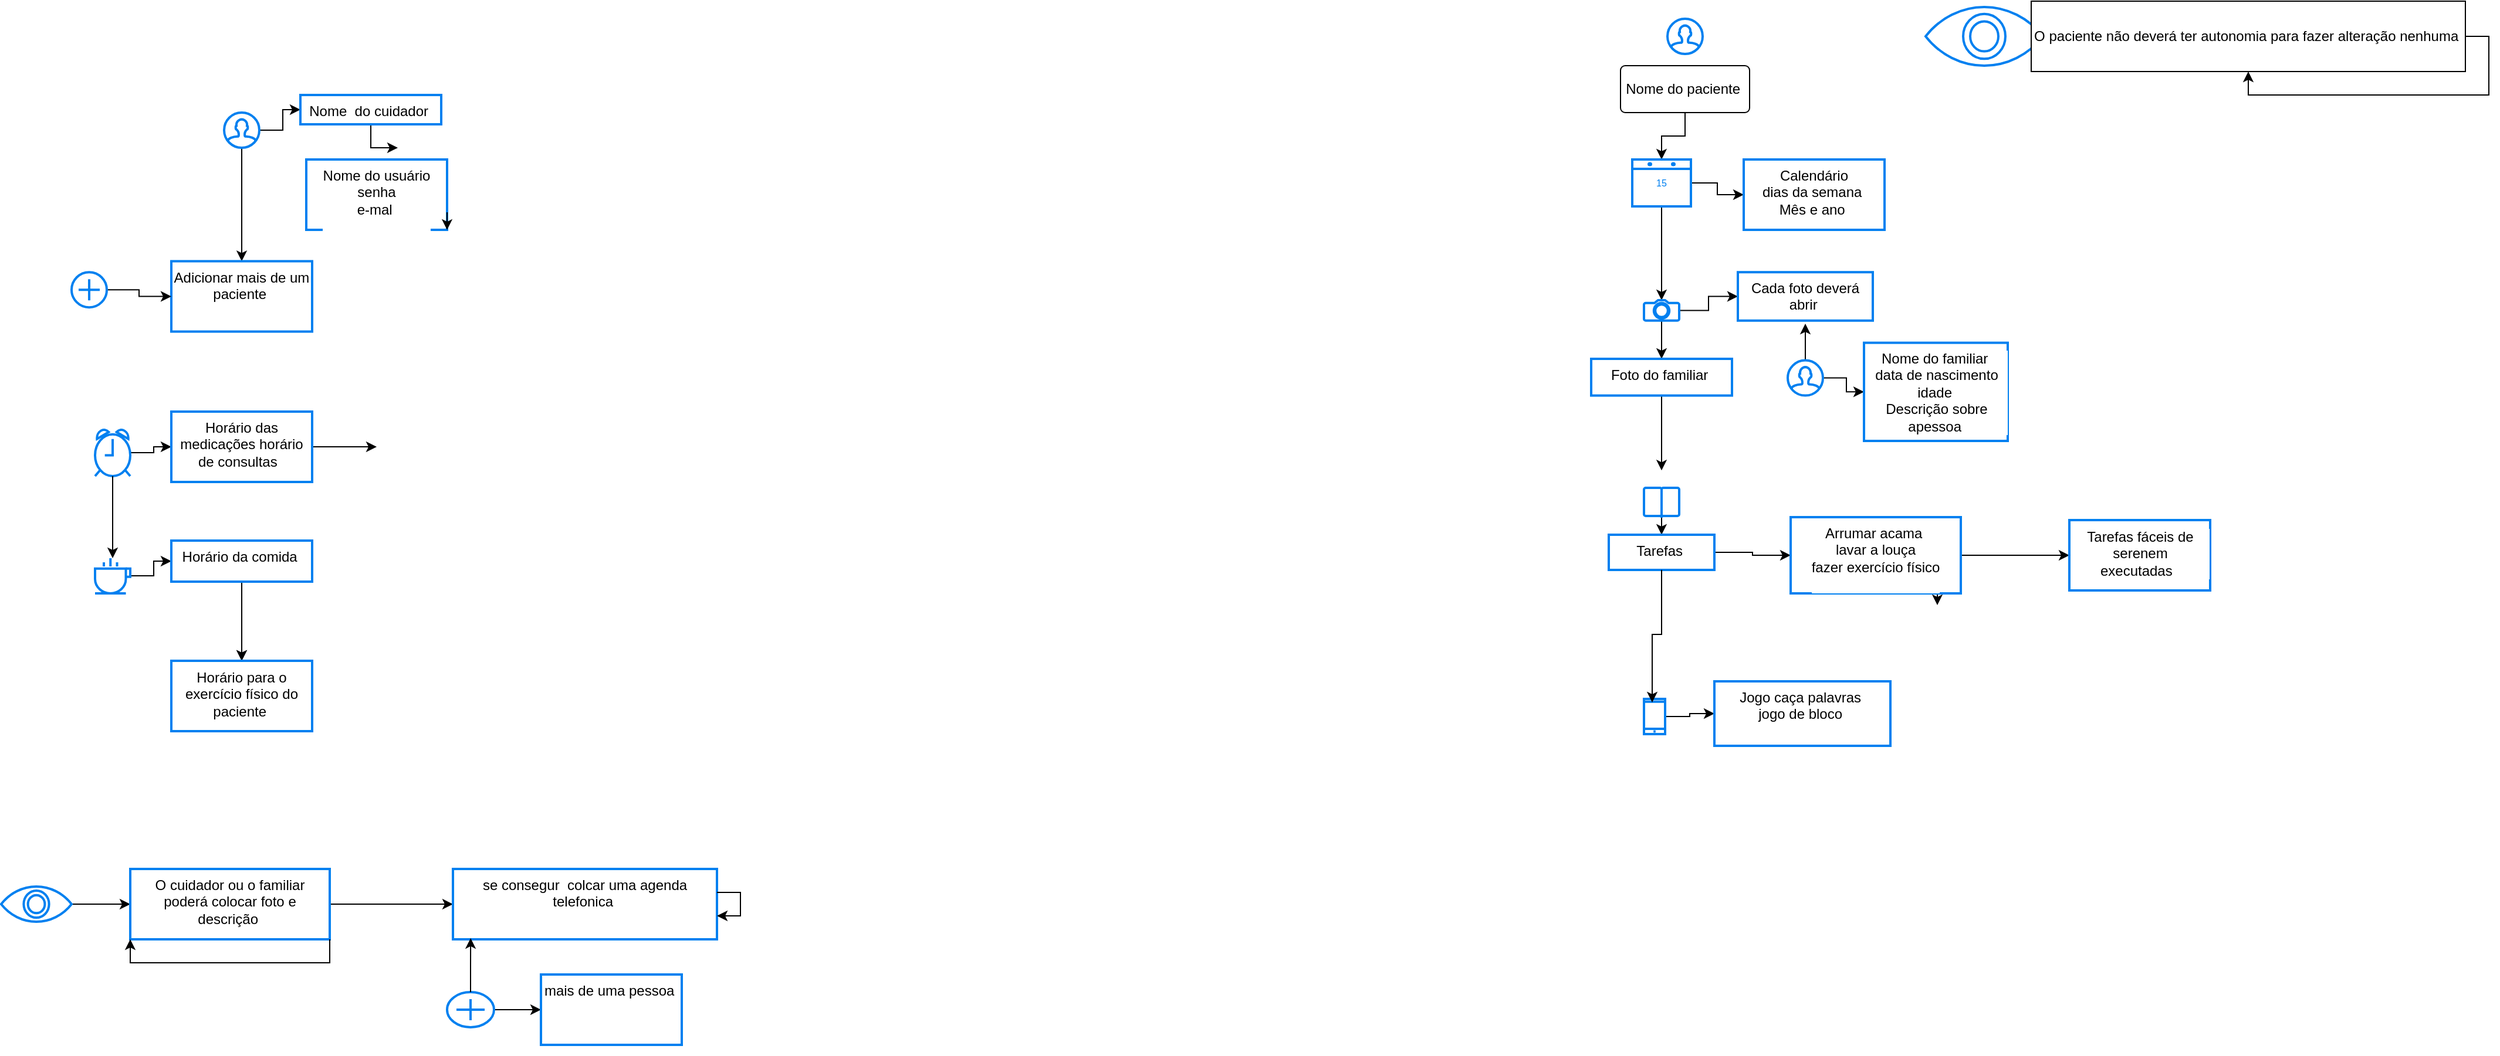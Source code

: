 <mxfile version="24.0.8" type="google">
  <diagram name="Página-1" id="hxsZDPSTjRtgYDcOidaS">
    <mxGraphModel grid="1" page="1" gridSize="10" guides="1" tooltips="1" connect="1" arrows="1" fold="1" pageScale="1" pageWidth="827" pageHeight="1169" math="0" shadow="0">
      <root>
        <mxCell id="0" />
        <mxCell id="1" parent="0" />
        <mxCell id="MfyGxMfv8yEpjNBOvZTB-1" value="" style="html=1;verticalLabelPosition=bottom;align=center;labelBackgroundColor=#ffffff;verticalAlign=top;strokeWidth=2;strokeColor=#0080F0;shadow=0;dashed=0;shape=mxgraph.ios7.icons.user;" vertex="1" parent="1">
          <mxGeometry x="40" y="50" width="30" height="30" as="geometry" />
        </mxCell>
        <mxCell id="MfyGxMfv8yEpjNBOvZTB-4" style="edgeStyle=orthogonalEdgeStyle;rounded=0;orthogonalLoop=1;jettySize=auto;html=1;exitX=0.5;exitY=1;exitDx=0;exitDy=0;" edge="1" parent="1" source="MfyGxMfv8yEpjNBOvZTB-2" target="MfyGxMfv8yEpjNBOvZTB-5">
          <mxGeometry relative="1" as="geometry">
            <mxPoint x="55" y="160" as="targetPoint" />
          </mxGeometry>
        </mxCell>
        <mxCell id="MfyGxMfv8yEpjNBOvZTB-2" value="Nome do paciente&amp;nbsp;" style="rounded=1;arcSize=10;whiteSpace=wrap;html=1;align=center;" vertex="1" parent="1">
          <mxGeometry y="90" width="110" height="40" as="geometry" />
        </mxCell>
        <mxCell id="MfyGxMfv8yEpjNBOvZTB-7" value="" style="edgeStyle=orthogonalEdgeStyle;rounded=0;orthogonalLoop=1;jettySize=auto;html=1;" edge="1" parent="1" source="MfyGxMfv8yEpjNBOvZTB-5" target="MfyGxMfv8yEpjNBOvZTB-6">
          <mxGeometry relative="1" as="geometry" />
        </mxCell>
        <mxCell id="MfyGxMfv8yEpjNBOvZTB-8" style="edgeStyle=orthogonalEdgeStyle;rounded=0;orthogonalLoop=1;jettySize=auto;html=1;" edge="1" parent="1" source="MfyGxMfv8yEpjNBOvZTB-5" target="MfyGxMfv8yEpjNBOvZTB-9">
          <mxGeometry relative="1" as="geometry">
            <mxPoint x="35" y="270" as="targetPoint" />
          </mxGeometry>
        </mxCell>
        <mxCell id="MfyGxMfv8yEpjNBOvZTB-5" value="" style="html=1;verticalLabelPosition=bottom;align=center;labelBackgroundColor=#ffffff;verticalAlign=top;strokeWidth=2;strokeColor=#0080F0;shadow=0;dashed=0;shape=mxgraph.ios7.icons.calendar;" vertex="1" parent="1">
          <mxGeometry x="10" y="170" width="50" height="40" as="geometry" />
        </mxCell>
        <mxCell id="MfyGxMfv8yEpjNBOvZTB-6" value="Calendário&lt;div&gt;dias da semana&amp;nbsp;&lt;/div&gt;&lt;div&gt;Mês e ano&amp;nbsp;&lt;/div&gt;" style="whiteSpace=wrap;html=1;verticalAlign=top;strokeColor=#0080F0;labelBackgroundColor=#ffffff;strokeWidth=2;shadow=0;dashed=0;" vertex="1" parent="1">
          <mxGeometry x="105" y="170" width="120" height="60" as="geometry" />
        </mxCell>
        <mxCell id="MfyGxMfv8yEpjNBOvZTB-11" value="" style="edgeStyle=orthogonalEdgeStyle;rounded=0;orthogonalLoop=1;jettySize=auto;html=1;" edge="1" parent="1" source="MfyGxMfv8yEpjNBOvZTB-9" target="MfyGxMfv8yEpjNBOvZTB-10">
          <mxGeometry relative="1" as="geometry" />
        </mxCell>
        <mxCell id="MfyGxMfv8yEpjNBOvZTB-15" value="" style="edgeStyle=orthogonalEdgeStyle;rounded=0;orthogonalLoop=1;jettySize=auto;html=1;" edge="1" parent="1" source="MfyGxMfv8yEpjNBOvZTB-9" target="MfyGxMfv8yEpjNBOvZTB-14">
          <mxGeometry relative="1" as="geometry" />
        </mxCell>
        <mxCell id="MfyGxMfv8yEpjNBOvZTB-9" value="" style="html=1;verticalLabelPosition=bottom;align=center;labelBackgroundColor=#ffffff;verticalAlign=top;strokeWidth=2;strokeColor=#0080F0;shadow=0;dashed=0;shape=mxgraph.ios7.icons.camera;" vertex="1" parent="1">
          <mxGeometry x="20" y="290" width="30" height="17.4" as="geometry" />
        </mxCell>
        <mxCell id="MfyGxMfv8yEpjNBOvZTB-20" style="edgeStyle=orthogonalEdgeStyle;rounded=0;orthogonalLoop=1;jettySize=auto;html=1;" edge="1" parent="1" source="MfyGxMfv8yEpjNBOvZTB-10">
          <mxGeometry relative="1" as="geometry">
            <mxPoint x="35" y="435.15" as="targetPoint" />
          </mxGeometry>
        </mxCell>
        <mxCell id="MfyGxMfv8yEpjNBOvZTB-10" value="Foto do familiar&amp;nbsp;" style="whiteSpace=wrap;html=1;verticalAlign=top;strokeColor=#0080F0;labelBackgroundColor=#ffffff;strokeWidth=2;shadow=0;dashed=0;" vertex="1" parent="1">
          <mxGeometry x="-25" y="340" width="120" height="31.3" as="geometry" />
        </mxCell>
        <mxCell id="MfyGxMfv8yEpjNBOvZTB-14" value="Cada foto deverá abrir&amp;nbsp;" style="whiteSpace=wrap;html=1;verticalAlign=top;strokeColor=#0080F0;labelBackgroundColor=#ffffff;strokeWidth=2;shadow=0;dashed=0;" vertex="1" parent="1">
          <mxGeometry x="100" y="266.1" width="115" height="41.3" as="geometry" />
        </mxCell>
        <mxCell id="MfyGxMfv8yEpjNBOvZTB-17" style="edgeStyle=orthogonalEdgeStyle;rounded=0;orthogonalLoop=1;jettySize=auto;html=1;" edge="1" parent="1" source="MfyGxMfv8yEpjNBOvZTB-16">
          <mxGeometry relative="1" as="geometry">
            <mxPoint x="157.5" y="310" as="targetPoint" />
          </mxGeometry>
        </mxCell>
        <mxCell id="MfyGxMfv8yEpjNBOvZTB-19" value="" style="edgeStyle=orthogonalEdgeStyle;rounded=0;orthogonalLoop=1;jettySize=auto;html=1;" edge="1" parent="1" source="MfyGxMfv8yEpjNBOvZTB-16" target="MfyGxMfv8yEpjNBOvZTB-18">
          <mxGeometry relative="1" as="geometry" />
        </mxCell>
        <mxCell id="MfyGxMfv8yEpjNBOvZTB-16" value="" style="html=1;verticalLabelPosition=bottom;align=center;labelBackgroundColor=#ffffff;verticalAlign=top;strokeWidth=2;strokeColor=#0080F0;shadow=0;dashed=0;shape=mxgraph.ios7.icons.user;" vertex="1" parent="1">
          <mxGeometry x="142.5" y="341.3" width="30" height="30" as="geometry" />
        </mxCell>
        <mxCell id="MfyGxMfv8yEpjNBOvZTB-18" value="Nome do familiar&amp;nbsp;&lt;div&gt;data de nascimento idade&amp;nbsp;&lt;/div&gt;&lt;div&gt;Descrição sobre apessoa&amp;nbsp;&lt;/div&gt;" style="whiteSpace=wrap;html=1;verticalAlign=top;strokeColor=#0080F0;labelBackgroundColor=#ffffff;strokeWidth=2;shadow=0;dashed=0;" vertex="1" parent="1">
          <mxGeometry x="207.5" y="326.3" width="122.5" height="83.7" as="geometry" />
        </mxCell>
        <mxCell id="MfyGxMfv8yEpjNBOvZTB-24" value="" style="edgeStyle=orthogonalEdgeStyle;rounded=0;orthogonalLoop=1;jettySize=auto;html=1;" edge="1" parent="1" source="MfyGxMfv8yEpjNBOvZTB-22" target="MfyGxMfv8yEpjNBOvZTB-23">
          <mxGeometry relative="1" as="geometry" />
        </mxCell>
        <mxCell id="MfyGxMfv8yEpjNBOvZTB-22" value="" style="html=1;verticalLabelPosition=bottom;align=center;labelBackgroundColor=#ffffff;verticalAlign=top;strokeWidth=2;strokeColor=#0080F0;shadow=0;dashed=0;shape=mxgraph.ios7.icons.book;" vertex="1" parent="1">
          <mxGeometry x="20" y="450" width="30" height="25.5" as="geometry" />
        </mxCell>
        <mxCell id="MfyGxMfv8yEpjNBOvZTB-26" value="" style="edgeStyle=orthogonalEdgeStyle;rounded=0;orthogonalLoop=1;jettySize=auto;html=1;" edge="1" parent="1" source="MfyGxMfv8yEpjNBOvZTB-23" target="MfyGxMfv8yEpjNBOvZTB-25">
          <mxGeometry relative="1" as="geometry" />
        </mxCell>
        <mxCell id="MfyGxMfv8yEpjNBOvZTB-23" value="Tarefas&amp;nbsp;" style="whiteSpace=wrap;html=1;verticalAlign=top;strokeColor=#0080F0;labelBackgroundColor=#ffffff;strokeWidth=2;shadow=0;dashed=0;" vertex="1" parent="1">
          <mxGeometry x="-10" y="490" width="90" height="30" as="geometry" />
        </mxCell>
        <mxCell id="MfyGxMfv8yEpjNBOvZTB-27" style="edgeStyle=orthogonalEdgeStyle;rounded=0;orthogonalLoop=1;jettySize=auto;html=1;exitX=1;exitY=1;exitDx=0;exitDy=0;" edge="1" parent="1" source="MfyGxMfv8yEpjNBOvZTB-25">
          <mxGeometry relative="1" as="geometry">
            <mxPoint x="270" y="550" as="targetPoint" />
          </mxGeometry>
        </mxCell>
        <mxCell id="MfyGxMfv8yEpjNBOvZTB-29" value="" style="edgeStyle=orthogonalEdgeStyle;rounded=0;orthogonalLoop=1;jettySize=auto;html=1;" edge="1" parent="1" source="MfyGxMfv8yEpjNBOvZTB-25" target="MfyGxMfv8yEpjNBOvZTB-28">
          <mxGeometry relative="1" as="geometry" />
        </mxCell>
        <mxCell id="MfyGxMfv8yEpjNBOvZTB-25" value="Arrumar acama&amp;nbsp;&lt;div&gt;lavar a louça&lt;/div&gt;&lt;div&gt;fazer exercício físico&lt;/div&gt;&lt;div&gt;&amp;nbsp;&amp;nbsp;&lt;/div&gt;" style="whiteSpace=wrap;html=1;verticalAlign=top;strokeColor=#0080F0;labelBackgroundColor=#ffffff;strokeWidth=2;shadow=0;dashed=0;" vertex="1" parent="1">
          <mxGeometry x="145" y="475" width="145" height="65" as="geometry" />
        </mxCell>
        <mxCell id="MfyGxMfv8yEpjNBOvZTB-28" value="Tarefas fáceis de serenem executadas&amp;nbsp;&amp;nbsp;" style="whiteSpace=wrap;html=1;verticalAlign=top;strokeColor=#0080F0;labelBackgroundColor=#ffffff;strokeWidth=2;shadow=0;dashed=0;" vertex="1" parent="1">
          <mxGeometry x="382.5" y="477.5" width="120" height="60" as="geometry" />
        </mxCell>
        <mxCell id="MfyGxMfv8yEpjNBOvZTB-35" value="" style="edgeStyle=orthogonalEdgeStyle;rounded=0;orthogonalLoop=1;jettySize=auto;html=1;" edge="1" parent="1" source="MfyGxMfv8yEpjNBOvZTB-32" target="MfyGxMfv8yEpjNBOvZTB-34">
          <mxGeometry relative="1" as="geometry" />
        </mxCell>
        <mxCell id="MfyGxMfv8yEpjNBOvZTB-32" value="" style="html=1;verticalLabelPosition=bottom;align=center;labelBackgroundColor=#ffffff;verticalAlign=top;strokeWidth=2;strokeColor=#0080F0;shadow=0;dashed=0;shape=mxgraph.ios7.icons.smartphone;" vertex="1" parent="1">
          <mxGeometry x="20" y="630" width="18" height="30" as="geometry" />
        </mxCell>
        <mxCell id="MfyGxMfv8yEpjNBOvZTB-33" style="edgeStyle=orthogonalEdgeStyle;rounded=0;orthogonalLoop=1;jettySize=auto;html=1;exitX=0.5;exitY=1;exitDx=0;exitDy=0;entryX=0.389;entryY=0.1;entryDx=0;entryDy=0;entryPerimeter=0;" edge="1" parent="1" source="MfyGxMfv8yEpjNBOvZTB-23" target="MfyGxMfv8yEpjNBOvZTB-32">
          <mxGeometry relative="1" as="geometry" />
        </mxCell>
        <mxCell id="MfyGxMfv8yEpjNBOvZTB-34" value="Jogo caça palavras&amp;nbsp;&lt;div&gt;jogo de bloco&amp;nbsp;&lt;/div&gt;" style="whiteSpace=wrap;html=1;verticalAlign=top;strokeColor=#0080F0;labelBackgroundColor=#ffffff;strokeWidth=2;shadow=0;dashed=0;" vertex="1" parent="1">
          <mxGeometry x="80" y="615" width="150" height="55" as="geometry" />
        </mxCell>
        <mxCell id="MfyGxMfv8yEpjNBOvZTB-36" value="" style="html=1;verticalLabelPosition=bottom;align=center;labelBackgroundColor=#ffffff;verticalAlign=top;strokeWidth=2;strokeColor=#0080F0;shadow=0;dashed=0;shape=mxgraph.ios7.icons.eye;" vertex="1" parent="1">
          <mxGeometry x="260" y="40" width="100" height="50" as="geometry" />
        </mxCell>
        <mxCell id="MfyGxMfv8yEpjNBOvZTB-37" value="O paciente não deverá ter autonomia para fazer alteração nenhuma&amp;nbsp;" style="whiteSpace=wrap;html=1;" vertex="1" parent="1">
          <mxGeometry x="350" y="35" width="370" height="60" as="geometry" />
        </mxCell>
        <mxCell id="MfyGxMfv8yEpjNBOvZTB-39" style="edgeStyle=orthogonalEdgeStyle;rounded=0;orthogonalLoop=1;jettySize=auto;html=1;exitX=1;exitY=0.5;exitDx=0;exitDy=0;" edge="1" parent="1" source="MfyGxMfv8yEpjNBOvZTB-37" target="MfyGxMfv8yEpjNBOvZTB-37">
          <mxGeometry relative="1" as="geometry" />
        </mxCell>
        <mxCell id="MfyGxMfv8yEpjNBOvZTB-43" value="" style="edgeStyle=orthogonalEdgeStyle;rounded=0;orthogonalLoop=1;jettySize=auto;html=1;" edge="1" parent="1" source="MfyGxMfv8yEpjNBOvZTB-41" target="MfyGxMfv8yEpjNBOvZTB-42">
          <mxGeometry relative="1" as="geometry" />
        </mxCell>
        <mxCell id="MfyGxMfv8yEpjNBOvZTB-56" value="" style="edgeStyle=orthogonalEdgeStyle;rounded=0;orthogonalLoop=1;jettySize=auto;html=1;" edge="1" parent="1" source="MfyGxMfv8yEpjNBOvZTB-41" target="MfyGxMfv8yEpjNBOvZTB-55">
          <mxGeometry relative="1" as="geometry" />
        </mxCell>
        <mxCell id="MfyGxMfv8yEpjNBOvZTB-41" value="" style="html=1;verticalLabelPosition=bottom;align=center;labelBackgroundColor=#ffffff;verticalAlign=top;strokeWidth=2;strokeColor=#0080F0;shadow=0;dashed=0;shape=mxgraph.ios7.icons.user;" vertex="1" parent="1">
          <mxGeometry x="-1190" y="130" width="30" height="30" as="geometry" />
        </mxCell>
        <mxCell id="MfyGxMfv8yEpjNBOvZTB-45" value="" style="edgeStyle=orthogonalEdgeStyle;rounded=0;orthogonalLoop=1;jettySize=auto;html=1;" edge="1" parent="1" source="MfyGxMfv8yEpjNBOvZTB-42">
          <mxGeometry relative="1" as="geometry">
            <mxPoint x="-1042.5" y="160" as="targetPoint" />
          </mxGeometry>
        </mxCell>
        <mxCell id="MfyGxMfv8yEpjNBOvZTB-42" value="Nome&amp;nbsp; do cuidador&amp;nbsp;" style="whiteSpace=wrap;html=1;verticalAlign=top;strokeColor=#0080F0;labelBackgroundColor=#ffffff;strokeWidth=2;shadow=0;dashed=0;" vertex="1" parent="1">
          <mxGeometry x="-1125" y="115" width="120" height="25" as="geometry" />
        </mxCell>
        <mxCell id="MfyGxMfv8yEpjNBOvZTB-52" value="" style="edgeStyle=orthogonalEdgeStyle;rounded=0;orthogonalLoop=1;jettySize=auto;html=1;" edge="1" parent="1" target="MfyGxMfv8yEpjNBOvZTB-51">
          <mxGeometry relative="1" as="geometry">
            <mxPoint x="-1042.5" y="180" as="sourcePoint" />
          </mxGeometry>
        </mxCell>
        <mxCell id="MfyGxMfv8yEpjNBOvZTB-51" value="Nome do usuário&lt;div&gt;senha&lt;/div&gt;&lt;div&gt;e-mal&amp;nbsp;&lt;/div&gt;&lt;div&gt;&lt;br&gt;&lt;/div&gt;" style="whiteSpace=wrap;html=1;verticalAlign=top;strokeColor=#0080F0;labelBackgroundColor=#ffffff;strokeWidth=2;shadow=0;dashed=0;" vertex="1" parent="1">
          <mxGeometry x="-1120" y="170" width="120" height="60" as="geometry" />
        </mxCell>
        <mxCell id="MfyGxMfv8yEpjNBOvZTB-54" style="edgeStyle=orthogonalEdgeStyle;rounded=0;orthogonalLoop=1;jettySize=auto;html=1;exitX=1;exitY=0.75;exitDx=0;exitDy=0;entryX=1;entryY=1;entryDx=0;entryDy=0;" edge="1" parent="1" source="MfyGxMfv8yEpjNBOvZTB-51" target="MfyGxMfv8yEpjNBOvZTB-51">
          <mxGeometry relative="1" as="geometry" />
        </mxCell>
        <mxCell id="MfyGxMfv8yEpjNBOvZTB-55" value="Adicionar mais de um paciente&amp;nbsp;" style="whiteSpace=wrap;html=1;verticalAlign=top;strokeColor=#0080F0;labelBackgroundColor=#ffffff;strokeWidth=2;shadow=0;dashed=0;" vertex="1" parent="1">
          <mxGeometry x="-1235" y="256.75" width="120" height="60" as="geometry" />
        </mxCell>
        <mxCell id="MfyGxMfv8yEpjNBOvZTB-58" value="" style="edgeStyle=orthogonalEdgeStyle;rounded=0;orthogonalLoop=1;jettySize=auto;html=1;" edge="1" parent="1" source="MfyGxMfv8yEpjNBOvZTB-57" target="MfyGxMfv8yEpjNBOvZTB-55">
          <mxGeometry relative="1" as="geometry" />
        </mxCell>
        <mxCell id="MfyGxMfv8yEpjNBOvZTB-57" value="" style="html=1;verticalLabelPosition=bottom;align=center;labelBackgroundColor=#ffffff;verticalAlign=top;strokeWidth=2;strokeColor=#0080F0;shadow=0;dashed=0;shape=mxgraph.ios7.icons.add;" vertex="1" parent="1">
          <mxGeometry x="-1320" y="266.1" width="30" height="30" as="geometry" />
        </mxCell>
        <mxCell id="MfyGxMfv8yEpjNBOvZTB-59" style="edgeStyle=orthogonalEdgeStyle;rounded=0;orthogonalLoop=1;jettySize=auto;html=1;exitX=0.5;exitY=1;exitDx=0;exitDy=0;" edge="1" parent="1" source="MfyGxMfv8yEpjNBOvZTB-55" target="MfyGxMfv8yEpjNBOvZTB-55">
          <mxGeometry relative="1" as="geometry" />
        </mxCell>
        <mxCell id="MfyGxMfv8yEpjNBOvZTB-63" value="" style="edgeStyle=orthogonalEdgeStyle;rounded=0;orthogonalLoop=1;jettySize=auto;html=1;" edge="1" parent="1" source="MfyGxMfv8yEpjNBOvZTB-60" target="MfyGxMfv8yEpjNBOvZTB-62">
          <mxGeometry relative="1" as="geometry" />
        </mxCell>
        <mxCell id="MfyGxMfv8yEpjNBOvZTB-60" value="" style="html=1;verticalLabelPosition=bottom;align=center;labelBackgroundColor=#ffffff;verticalAlign=top;strokeWidth=2;strokeColor=#0080F0;shadow=0;dashed=0;shape=mxgraph.ios7.icons.alarm_clock;" vertex="1" parent="1">
          <mxGeometry x="-1300" y="400" width="30" height="40" as="geometry" />
        </mxCell>
        <mxCell id="MfyGxMfv8yEpjNBOvZTB-64" style="edgeStyle=orthogonalEdgeStyle;rounded=0;orthogonalLoop=1;jettySize=auto;html=1;exitX=1;exitY=0.5;exitDx=0;exitDy=0;" edge="1" parent="1" source="MfyGxMfv8yEpjNBOvZTB-62">
          <mxGeometry relative="1" as="geometry">
            <mxPoint x="-1060" y="415" as="targetPoint" />
          </mxGeometry>
        </mxCell>
        <mxCell id="MfyGxMfv8yEpjNBOvZTB-62" value="Horário das medicações horário de consultas&amp;nbsp;&amp;nbsp;" style="whiteSpace=wrap;html=1;verticalAlign=top;strokeColor=#0080F0;labelBackgroundColor=#ffffff;strokeWidth=2;shadow=0;dashed=0;" vertex="1" parent="1">
          <mxGeometry x="-1235" y="385" width="120" height="60" as="geometry" />
        </mxCell>
        <mxCell id="MfyGxMfv8yEpjNBOvZTB-68" value="" style="edgeStyle=orthogonalEdgeStyle;rounded=0;orthogonalLoop=1;jettySize=auto;html=1;" edge="1" parent="1" source="MfyGxMfv8yEpjNBOvZTB-65" target="MfyGxMfv8yEpjNBOvZTB-67">
          <mxGeometry relative="1" as="geometry" />
        </mxCell>
        <mxCell id="MfyGxMfv8yEpjNBOvZTB-65" value="" style="html=1;verticalLabelPosition=bottom;align=center;labelBackgroundColor=#ffffff;verticalAlign=top;strokeWidth=2;strokeColor=#0080F0;shadow=0;dashed=0;shape=mxgraph.ios7.icons.cup;" vertex="1" parent="1">
          <mxGeometry x="-1300" y="510" width="30" height="30" as="geometry" />
        </mxCell>
        <mxCell id="MfyGxMfv8yEpjNBOvZTB-66" style="edgeStyle=orthogonalEdgeStyle;rounded=0;orthogonalLoop=1;jettySize=auto;html=1;entryX=0.5;entryY=0;entryDx=0;entryDy=0;entryPerimeter=0;" edge="1" parent="1" source="MfyGxMfv8yEpjNBOvZTB-60" target="MfyGxMfv8yEpjNBOvZTB-65">
          <mxGeometry relative="1" as="geometry" />
        </mxCell>
        <mxCell id="MfyGxMfv8yEpjNBOvZTB-71" value="" style="edgeStyle=orthogonalEdgeStyle;rounded=0;orthogonalLoop=1;jettySize=auto;html=1;" edge="1" parent="1" source="MfyGxMfv8yEpjNBOvZTB-67">
          <mxGeometry relative="1" as="geometry">
            <mxPoint x="-1175" y="597.5" as="targetPoint" />
          </mxGeometry>
        </mxCell>
        <mxCell id="MfyGxMfv8yEpjNBOvZTB-73" value="" style="edgeStyle=orthogonalEdgeStyle;rounded=0;orthogonalLoop=1;jettySize=auto;html=1;" edge="1" parent="1" source="MfyGxMfv8yEpjNBOvZTB-67" target="MfyGxMfv8yEpjNBOvZTB-72">
          <mxGeometry relative="1" as="geometry" />
        </mxCell>
        <mxCell id="MfyGxMfv8yEpjNBOvZTB-67" value="Horário da comida&amp;nbsp;" style="whiteSpace=wrap;html=1;verticalAlign=top;strokeColor=#0080F0;labelBackgroundColor=#ffffff;strokeWidth=2;shadow=0;dashed=0;" vertex="1" parent="1">
          <mxGeometry x="-1235" y="495" width="120" height="35" as="geometry" />
        </mxCell>
        <mxCell id="MfyGxMfv8yEpjNBOvZTB-69" style="edgeStyle=orthogonalEdgeStyle;rounded=0;orthogonalLoop=1;jettySize=auto;html=1;exitX=0.5;exitY=1;exitDx=0;exitDy=0;" edge="1" parent="1" source="MfyGxMfv8yEpjNBOvZTB-67" target="MfyGxMfv8yEpjNBOvZTB-67">
          <mxGeometry relative="1" as="geometry" />
        </mxCell>
        <mxCell id="MfyGxMfv8yEpjNBOvZTB-72" value="Horário para o exercício físico do paciente&amp;nbsp;" style="whiteSpace=wrap;html=1;verticalAlign=top;strokeColor=#0080F0;labelBackgroundColor=#ffffff;strokeWidth=2;shadow=0;dashed=0;" vertex="1" parent="1">
          <mxGeometry x="-1235" y="597.5" width="120" height="60" as="geometry" />
        </mxCell>
        <mxCell id="MfyGxMfv8yEpjNBOvZTB-77" value="" style="edgeStyle=orthogonalEdgeStyle;rounded=0;orthogonalLoop=1;jettySize=auto;html=1;" edge="1" parent="1" source="MfyGxMfv8yEpjNBOvZTB-75" target="MfyGxMfv8yEpjNBOvZTB-76">
          <mxGeometry relative="1" as="geometry" />
        </mxCell>
        <mxCell id="MfyGxMfv8yEpjNBOvZTB-75" value="" style="html=1;verticalLabelPosition=bottom;align=center;labelBackgroundColor=#ffffff;verticalAlign=top;strokeWidth=2;strokeColor=#0080F0;shadow=0;dashed=0;shape=mxgraph.ios7.icons.eye;" vertex="1" parent="1">
          <mxGeometry x="-1380" y="790" width="60" height="30" as="geometry" />
        </mxCell>
        <mxCell id="MfyGxMfv8yEpjNBOvZTB-80" value="" style="edgeStyle=orthogonalEdgeStyle;rounded=0;orthogonalLoop=1;jettySize=auto;html=1;" edge="1" parent="1" source="MfyGxMfv8yEpjNBOvZTB-76" target="MfyGxMfv8yEpjNBOvZTB-79">
          <mxGeometry relative="1" as="geometry" />
        </mxCell>
        <mxCell id="MfyGxMfv8yEpjNBOvZTB-76" value="O cuidador ou o familiar poderá colocar foto e descrição&amp;nbsp;" style="whiteSpace=wrap;html=1;verticalAlign=top;strokeColor=#0080F0;labelBackgroundColor=#ffffff;strokeWidth=2;shadow=0;dashed=0;" vertex="1" parent="1">
          <mxGeometry x="-1270" y="775" width="170" height="60" as="geometry" />
        </mxCell>
        <mxCell id="MfyGxMfv8yEpjNBOvZTB-78" style="edgeStyle=orthogonalEdgeStyle;rounded=0;orthogonalLoop=1;jettySize=auto;html=1;exitX=1;exitY=1;exitDx=0;exitDy=0;entryX=0;entryY=1;entryDx=0;entryDy=0;" edge="1" parent="1" source="MfyGxMfv8yEpjNBOvZTB-76" target="MfyGxMfv8yEpjNBOvZTB-76">
          <mxGeometry relative="1" as="geometry" />
        </mxCell>
        <mxCell id="MfyGxMfv8yEpjNBOvZTB-79" value="se consegur&amp;nbsp; colcar uma agenda telefonica&amp;nbsp;" style="whiteSpace=wrap;html=1;verticalAlign=top;strokeColor=#0080F0;labelBackgroundColor=#ffffff;strokeWidth=2;shadow=0;dashed=0;" vertex="1" parent="1">
          <mxGeometry x="-995" y="775" width="225" height="60" as="geometry" />
        </mxCell>
        <mxCell id="MfyGxMfv8yEpjNBOvZTB-81" style="edgeStyle=orthogonalEdgeStyle;rounded=0;orthogonalLoop=1;jettySize=auto;html=1;" edge="1" parent="1" source="MfyGxMfv8yEpjNBOvZTB-79" target="MfyGxMfv8yEpjNBOvZTB-79">
          <mxGeometry relative="1" as="geometry" />
        </mxCell>
        <mxCell id="MfyGxMfv8yEpjNBOvZTB-85" value="" style="edgeStyle=orthogonalEdgeStyle;rounded=0;orthogonalLoop=1;jettySize=auto;html=1;" edge="1" parent="1" source="MfyGxMfv8yEpjNBOvZTB-82" target="MfyGxMfv8yEpjNBOvZTB-84">
          <mxGeometry relative="1" as="geometry" />
        </mxCell>
        <mxCell id="MfyGxMfv8yEpjNBOvZTB-82" value="" style="html=1;verticalLabelPosition=bottom;align=center;labelBackgroundColor=#ffffff;verticalAlign=top;strokeWidth=2;strokeColor=#0080F0;shadow=0;dashed=0;shape=mxgraph.ios7.icons.add;" vertex="1" parent="1">
          <mxGeometry x="-1000" y="880" width="40" height="30" as="geometry" />
        </mxCell>
        <mxCell id="MfyGxMfv8yEpjNBOvZTB-83" style="edgeStyle=orthogonalEdgeStyle;rounded=0;orthogonalLoop=1;jettySize=auto;html=1;entryX=0.067;entryY=0.983;entryDx=0;entryDy=0;entryPerimeter=0;" edge="1" parent="1" source="MfyGxMfv8yEpjNBOvZTB-82" target="MfyGxMfv8yEpjNBOvZTB-79">
          <mxGeometry relative="1" as="geometry" />
        </mxCell>
        <mxCell id="MfyGxMfv8yEpjNBOvZTB-84" value="mais de uma pessoa&amp;nbsp;&lt;div&gt;&lt;br&gt;&lt;/div&gt;" style="whiteSpace=wrap;html=1;verticalAlign=top;strokeColor=#0080F0;labelBackgroundColor=#ffffff;strokeWidth=2;shadow=0;dashed=0;" vertex="1" parent="1">
          <mxGeometry x="-920" y="865" width="120" height="60" as="geometry" />
        </mxCell>
        <mxCell id="MfyGxMfv8yEpjNBOvZTB-86" style="edgeStyle=orthogonalEdgeStyle;rounded=0;orthogonalLoop=1;jettySize=auto;html=1;exitX=0.5;exitY=1;exitDx=0;exitDy=0;" edge="1" parent="1" source="MfyGxMfv8yEpjNBOvZTB-84" target="MfyGxMfv8yEpjNBOvZTB-84">
          <mxGeometry relative="1" as="geometry" />
        </mxCell>
      </root>
    </mxGraphModel>
  </diagram>
</mxfile>
